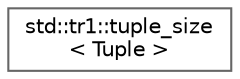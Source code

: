digraph "Gráfico de jerarquía de clases"
{
 // LATEX_PDF_SIZE
  bgcolor="transparent";
  edge [fontname=Helvetica,fontsize=10,labelfontname=Helvetica,labelfontsize=10];
  node [fontname=Helvetica,fontsize=10,shape=box,height=0.2,width=0.4];
  rankdir="LR";
  Node0 [id="Node000000",label="std::tr1::tuple_size\l\< Tuple \>",height=0.2,width=0.4,color="grey40", fillcolor="white", style="filled",URL="$structstd_1_1tr1_1_1tuple__size.html",tooltip=" "];
}
